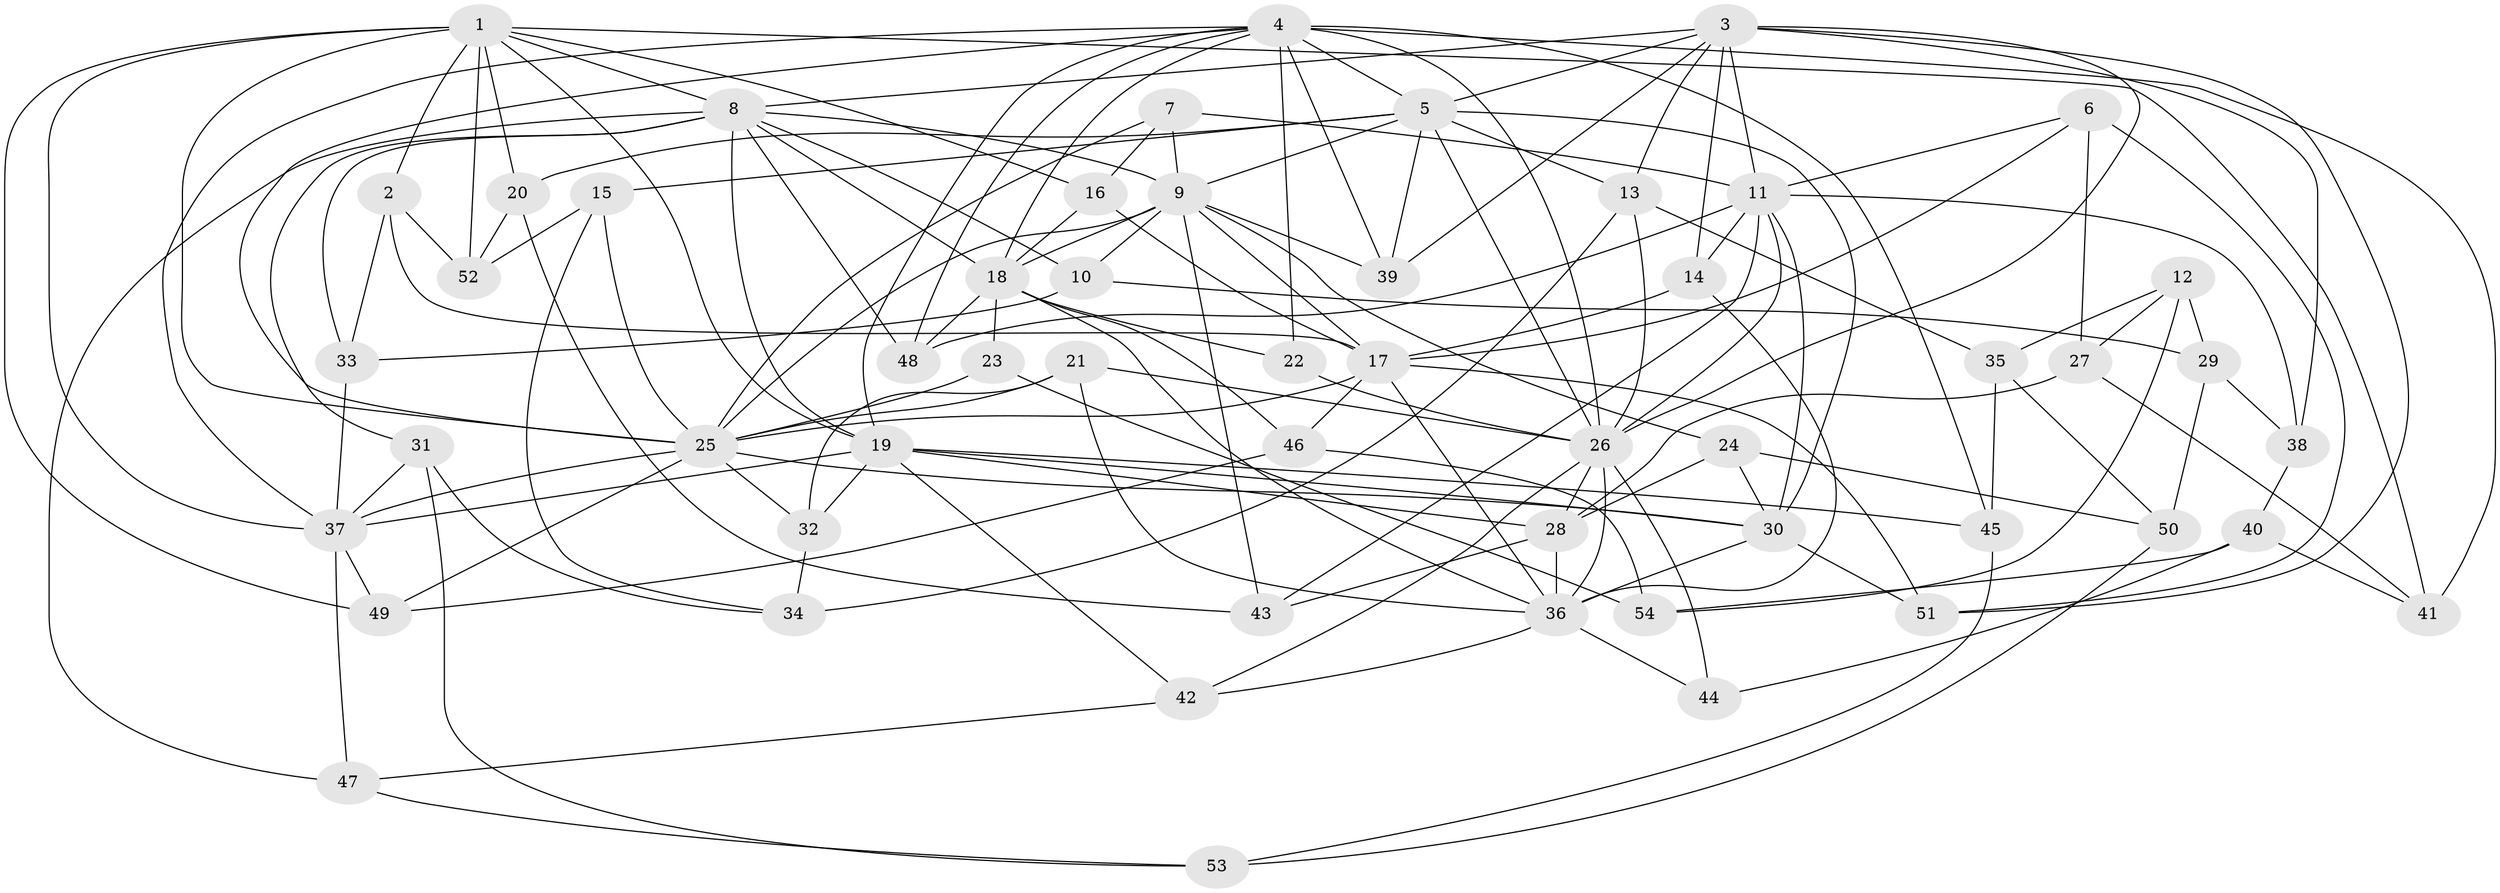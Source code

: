 // original degree distribution, {4: 1.0}
// Generated by graph-tools (version 1.1) at 2025/38/03/09/25 02:38:00]
// undirected, 54 vertices, 149 edges
graph export_dot {
graph [start="1"]
  node [color=gray90,style=filled];
  1;
  2;
  3;
  4;
  5;
  6;
  7;
  8;
  9;
  10;
  11;
  12;
  13;
  14;
  15;
  16;
  17;
  18;
  19;
  20;
  21;
  22;
  23;
  24;
  25;
  26;
  27;
  28;
  29;
  30;
  31;
  32;
  33;
  34;
  35;
  36;
  37;
  38;
  39;
  40;
  41;
  42;
  43;
  44;
  45;
  46;
  47;
  48;
  49;
  50;
  51;
  52;
  53;
  54;
  1 -- 2 [weight=1.0];
  1 -- 8 [weight=1.0];
  1 -- 16 [weight=1.0];
  1 -- 19 [weight=1.0];
  1 -- 20 [weight=1.0];
  1 -- 25 [weight=1.0];
  1 -- 37 [weight=1.0];
  1 -- 41 [weight=1.0];
  1 -- 49 [weight=1.0];
  1 -- 52 [weight=1.0];
  2 -- 17 [weight=1.0];
  2 -- 33 [weight=1.0];
  2 -- 52 [weight=1.0];
  3 -- 5 [weight=1.0];
  3 -- 8 [weight=1.0];
  3 -- 11 [weight=2.0];
  3 -- 13 [weight=1.0];
  3 -- 14 [weight=1.0];
  3 -- 26 [weight=1.0];
  3 -- 38 [weight=1.0];
  3 -- 39 [weight=1.0];
  3 -- 51 [weight=1.0];
  4 -- 5 [weight=1.0];
  4 -- 18 [weight=1.0];
  4 -- 19 [weight=1.0];
  4 -- 22 [weight=2.0];
  4 -- 25 [weight=1.0];
  4 -- 26 [weight=1.0];
  4 -- 37 [weight=1.0];
  4 -- 39 [weight=1.0];
  4 -- 41 [weight=1.0];
  4 -- 45 [weight=1.0];
  4 -- 48 [weight=1.0];
  5 -- 9 [weight=1.0];
  5 -- 13 [weight=2.0];
  5 -- 15 [weight=1.0];
  5 -- 20 [weight=1.0];
  5 -- 26 [weight=1.0];
  5 -- 30 [weight=1.0];
  5 -- 39 [weight=1.0];
  6 -- 11 [weight=1.0];
  6 -- 17 [weight=1.0];
  6 -- 27 [weight=1.0];
  6 -- 51 [weight=1.0];
  7 -- 9 [weight=1.0];
  7 -- 11 [weight=1.0];
  7 -- 16 [weight=1.0];
  7 -- 25 [weight=1.0];
  8 -- 9 [weight=1.0];
  8 -- 10 [weight=1.0];
  8 -- 18 [weight=1.0];
  8 -- 19 [weight=1.0];
  8 -- 31 [weight=1.0];
  8 -- 33 [weight=1.0];
  8 -- 47 [weight=1.0];
  8 -- 48 [weight=1.0];
  9 -- 10 [weight=1.0];
  9 -- 17 [weight=1.0];
  9 -- 18 [weight=1.0];
  9 -- 24 [weight=1.0];
  9 -- 25 [weight=1.0];
  9 -- 39 [weight=1.0];
  9 -- 43 [weight=1.0];
  10 -- 29 [weight=1.0];
  10 -- 33 [weight=1.0];
  11 -- 14 [weight=1.0];
  11 -- 26 [weight=1.0];
  11 -- 30 [weight=1.0];
  11 -- 38 [weight=1.0];
  11 -- 43 [weight=1.0];
  11 -- 48 [weight=1.0];
  12 -- 27 [weight=1.0];
  12 -- 29 [weight=1.0];
  12 -- 35 [weight=1.0];
  12 -- 54 [weight=1.0];
  13 -- 26 [weight=1.0];
  13 -- 34 [weight=1.0];
  13 -- 35 [weight=1.0];
  14 -- 17 [weight=1.0];
  14 -- 36 [weight=1.0];
  15 -- 25 [weight=1.0];
  15 -- 34 [weight=1.0];
  15 -- 52 [weight=1.0];
  16 -- 17 [weight=1.0];
  16 -- 18 [weight=1.0];
  17 -- 25 [weight=1.0];
  17 -- 36 [weight=2.0];
  17 -- 46 [weight=1.0];
  17 -- 51 [weight=1.0];
  18 -- 22 [weight=1.0];
  18 -- 23 [weight=2.0];
  18 -- 36 [weight=1.0];
  18 -- 46 [weight=1.0];
  18 -- 48 [weight=1.0];
  19 -- 28 [weight=1.0];
  19 -- 30 [weight=2.0];
  19 -- 32 [weight=1.0];
  19 -- 37 [weight=1.0];
  19 -- 42 [weight=1.0];
  19 -- 45 [weight=1.0];
  20 -- 43 [weight=1.0];
  20 -- 52 [weight=1.0];
  21 -- 25 [weight=1.0];
  21 -- 26 [weight=1.0];
  21 -- 32 [weight=1.0];
  21 -- 36 [weight=1.0];
  22 -- 26 [weight=1.0];
  23 -- 25 [weight=1.0];
  23 -- 54 [weight=1.0];
  24 -- 28 [weight=1.0];
  24 -- 30 [weight=1.0];
  24 -- 50 [weight=1.0];
  25 -- 30 [weight=1.0];
  25 -- 32 [weight=1.0];
  25 -- 37 [weight=1.0];
  25 -- 49 [weight=1.0];
  26 -- 28 [weight=1.0];
  26 -- 36 [weight=1.0];
  26 -- 42 [weight=1.0];
  26 -- 44 [weight=2.0];
  27 -- 28 [weight=1.0];
  27 -- 41 [weight=1.0];
  28 -- 36 [weight=1.0];
  28 -- 43 [weight=1.0];
  29 -- 38 [weight=1.0];
  29 -- 50 [weight=1.0];
  30 -- 36 [weight=1.0];
  30 -- 51 [weight=1.0];
  31 -- 34 [weight=1.0];
  31 -- 37 [weight=1.0];
  31 -- 53 [weight=1.0];
  32 -- 34 [weight=1.0];
  33 -- 37 [weight=1.0];
  35 -- 45 [weight=1.0];
  35 -- 50 [weight=1.0];
  36 -- 42 [weight=1.0];
  36 -- 44 [weight=1.0];
  37 -- 47 [weight=1.0];
  37 -- 49 [weight=1.0];
  38 -- 40 [weight=1.0];
  40 -- 41 [weight=1.0];
  40 -- 44 [weight=1.0];
  40 -- 54 [weight=1.0];
  42 -- 47 [weight=1.0];
  45 -- 53 [weight=1.0];
  46 -- 49 [weight=1.0];
  46 -- 54 [weight=1.0];
  47 -- 53 [weight=1.0];
  50 -- 53 [weight=1.0];
}
